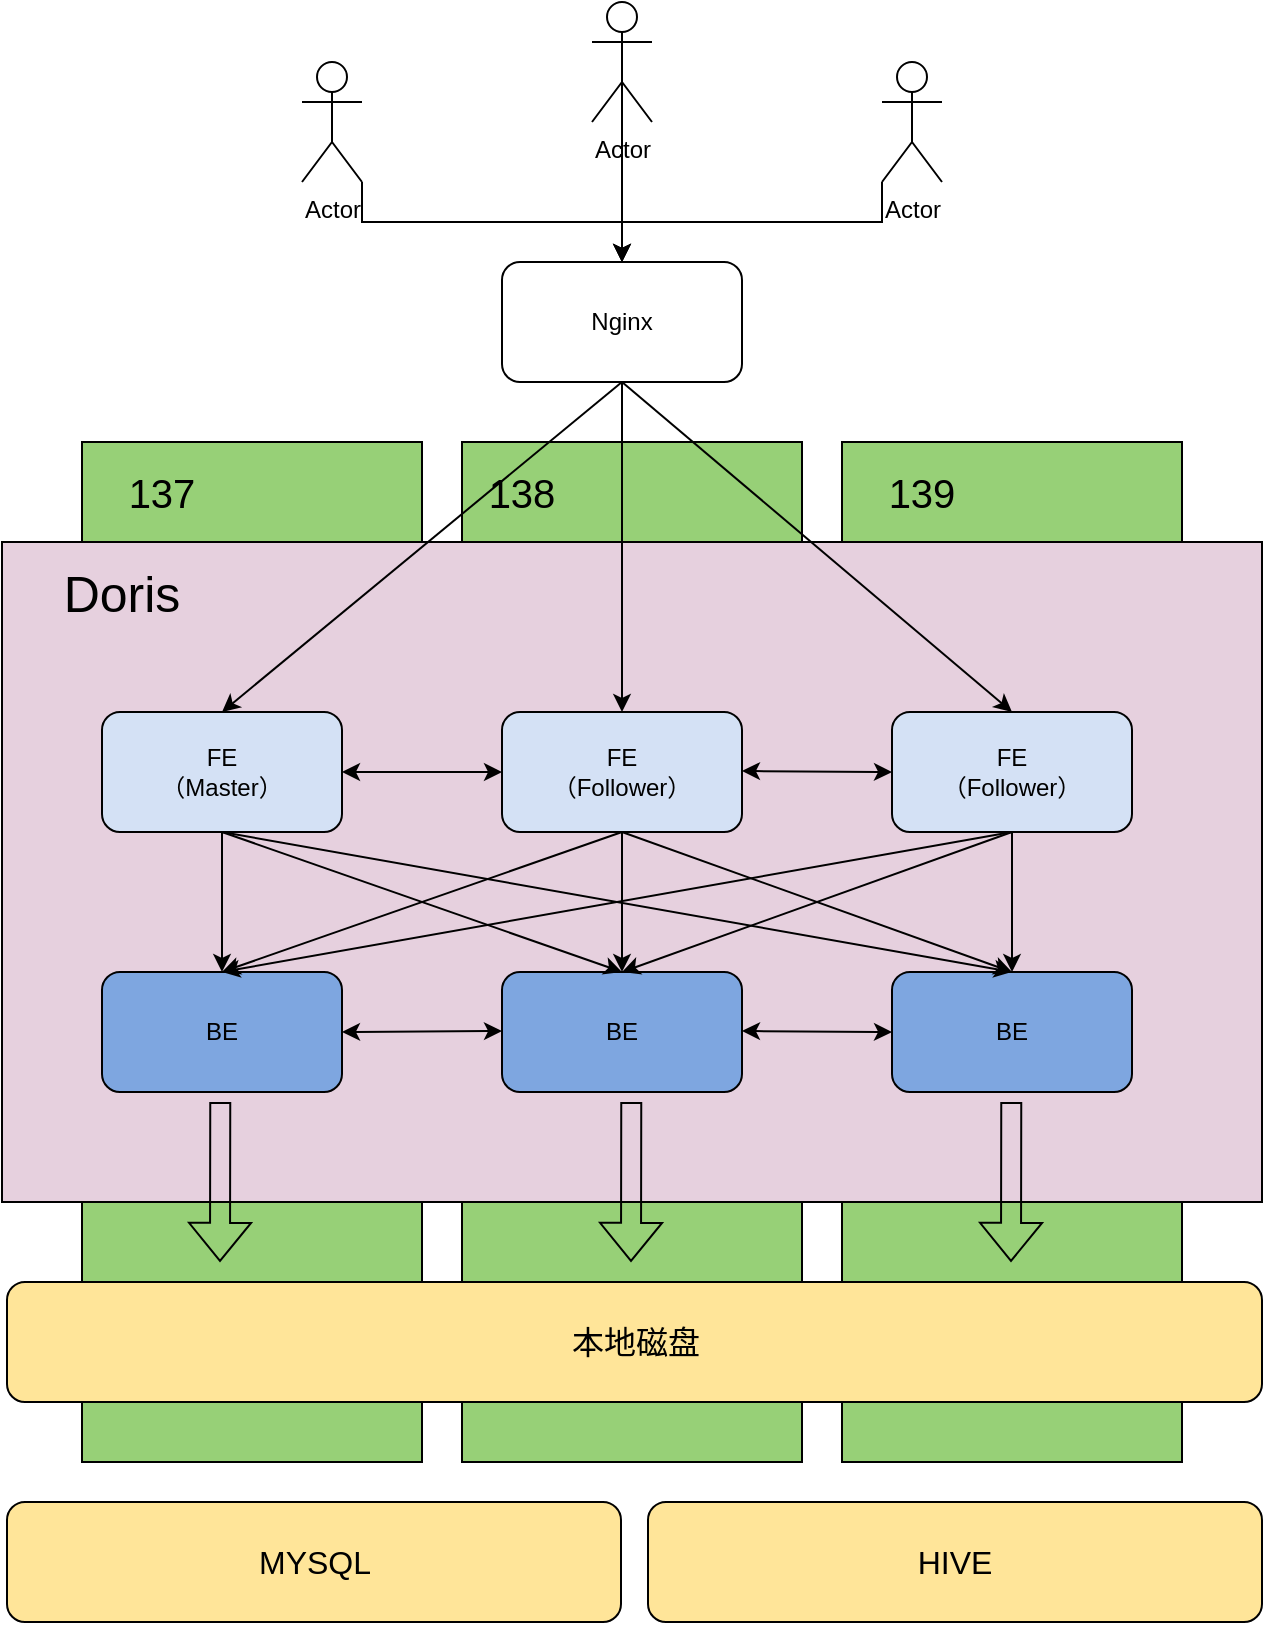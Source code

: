 <mxfile version="24.0.7" type="github">
  <diagram name="第 1 页" id="SJl4heF6QDPqfDFAQpFO">
    <mxGraphModel dx="1386" dy="751" grid="1" gridSize="10" guides="1" tooltips="1" connect="1" arrows="1" fold="1" page="1" pageScale="1" pageWidth="827" pageHeight="1169" math="0" shadow="0">
      <root>
        <mxCell id="0" />
        <mxCell id="1" parent="0" />
        <mxCell id="u3cb8cZpQzkLi7kSh3im-46" value="" style="rounded=0;whiteSpace=wrap;html=1;fillColor=#97D077;" vertex="1" parent="1">
          <mxGeometry x="500" y="260" width="170" height="510" as="geometry" />
        </mxCell>
        <mxCell id="u3cb8cZpQzkLi7kSh3im-44" value="" style="rounded=0;whiteSpace=wrap;html=1;fillColor=#97D077;" vertex="1" parent="1">
          <mxGeometry x="310" y="260" width="170" height="510" as="geometry" />
        </mxCell>
        <mxCell id="u3cb8cZpQzkLi7kSh3im-42" value="" style="rounded=0;whiteSpace=wrap;html=1;fillColor=#97D077;" vertex="1" parent="1">
          <mxGeometry x="120" y="260" width="170" height="510" as="geometry" />
        </mxCell>
        <mxCell id="u3cb8cZpQzkLi7kSh3im-1" value="Nginx" style="rounded=1;whiteSpace=wrap;html=1;" vertex="1" parent="1">
          <mxGeometry x="330" y="170" width="120" height="60" as="geometry" />
        </mxCell>
        <mxCell id="u3cb8cZpQzkLi7kSh3im-13" style="edgeStyle=orthogonalEdgeStyle;rounded=0;orthogonalLoop=1;jettySize=auto;html=1;exitX=0.5;exitY=0.5;exitDx=0;exitDy=0;exitPerimeter=0;" edge="1" parent="1" source="u3cb8cZpQzkLi7kSh3im-2">
          <mxGeometry relative="1" as="geometry">
            <mxPoint x="390" y="170" as="targetPoint" />
          </mxGeometry>
        </mxCell>
        <mxCell id="u3cb8cZpQzkLi7kSh3im-2" value="Actor" style="shape=umlActor;verticalLabelPosition=bottom;verticalAlign=top;html=1;outlineConnect=0;" vertex="1" parent="1">
          <mxGeometry x="375" y="40" width="30" height="60" as="geometry" />
        </mxCell>
        <mxCell id="u3cb8cZpQzkLi7kSh3im-11" style="edgeStyle=orthogonalEdgeStyle;rounded=0;orthogonalLoop=1;jettySize=auto;html=1;exitX=1;exitY=1;exitDx=0;exitDy=0;exitPerimeter=0;" edge="1" parent="1" source="u3cb8cZpQzkLi7kSh3im-3" target="u3cb8cZpQzkLi7kSh3im-1">
          <mxGeometry relative="1" as="geometry" />
        </mxCell>
        <mxCell id="u3cb8cZpQzkLi7kSh3im-3" value="Actor" style="shape=umlActor;verticalLabelPosition=bottom;verticalAlign=top;html=1;outlineConnect=0;" vertex="1" parent="1">
          <mxGeometry x="230" y="70" width="30" height="60" as="geometry" />
        </mxCell>
        <mxCell id="u3cb8cZpQzkLi7kSh3im-14" style="edgeStyle=orthogonalEdgeStyle;rounded=0;orthogonalLoop=1;jettySize=auto;html=1;exitX=0;exitY=1;exitDx=0;exitDy=0;exitPerimeter=0;entryX=0.5;entryY=0;entryDx=0;entryDy=0;" edge="1" parent="1" source="u3cb8cZpQzkLi7kSh3im-4" target="u3cb8cZpQzkLi7kSh3im-1">
          <mxGeometry relative="1" as="geometry" />
        </mxCell>
        <mxCell id="u3cb8cZpQzkLi7kSh3im-4" value="Actor" style="shape=umlActor;verticalLabelPosition=bottom;verticalAlign=top;html=1;outlineConnect=0;" vertex="1" parent="1">
          <mxGeometry x="520" y="70" width="30" height="60" as="geometry" />
        </mxCell>
        <mxCell id="u3cb8cZpQzkLi7kSh3im-15" value="" style="rounded=0;whiteSpace=wrap;html=1;fillColor=#E6D0DE;" vertex="1" parent="1">
          <mxGeometry x="80" y="310" width="630" height="330" as="geometry" />
        </mxCell>
        <mxCell id="u3cb8cZpQzkLi7kSh3im-16" value="FE&lt;div&gt;（Master）&lt;/div&gt;" style="rounded=1;whiteSpace=wrap;html=1;fillColor=#D4E1F5;" vertex="1" parent="1">
          <mxGeometry x="130" y="395" width="120" height="60" as="geometry" />
        </mxCell>
        <mxCell id="u3cb8cZpQzkLi7kSh3im-17" value="FE&lt;div&gt;（Follower）&lt;/div&gt;" style="rounded=1;whiteSpace=wrap;html=1;fillColor=#D4E1F5;" vertex="1" parent="1">
          <mxGeometry x="330" y="395" width="120" height="60" as="geometry" />
        </mxCell>
        <mxCell id="u3cb8cZpQzkLi7kSh3im-18" value="FE&lt;div&gt;（Follower）&lt;/div&gt;" style="rounded=1;whiteSpace=wrap;html=1;fillColor=#D4E1F5;" vertex="1" parent="1">
          <mxGeometry x="525" y="395" width="120" height="60" as="geometry" />
        </mxCell>
        <mxCell id="u3cb8cZpQzkLi7kSh3im-19" value="Doris" style="text;html=1;align=center;verticalAlign=middle;whiteSpace=wrap;rounded=0;fontSize=25;" vertex="1" parent="1">
          <mxGeometry x="110" y="320" width="60" height="30" as="geometry" />
        </mxCell>
        <mxCell id="u3cb8cZpQzkLi7kSh3im-20" value="" style="endArrow=classic;startArrow=classic;html=1;rounded=0;entryX=0;entryY=0.5;entryDx=0;entryDy=0;exitX=1;exitY=0.5;exitDx=0;exitDy=0;" edge="1" parent="1" source="u3cb8cZpQzkLi7kSh3im-16" target="u3cb8cZpQzkLi7kSh3im-17">
          <mxGeometry width="50" height="50" relative="1" as="geometry">
            <mxPoint x="250" y="445" as="sourcePoint" />
            <mxPoint x="300" y="395" as="targetPoint" />
          </mxGeometry>
        </mxCell>
        <mxCell id="u3cb8cZpQzkLi7kSh3im-21" value="" style="endArrow=classic;startArrow=classic;html=1;rounded=0;exitX=1;exitY=0.5;exitDx=0;exitDy=0;entryX=0;entryY=0.5;entryDx=0;entryDy=0;" edge="1" parent="1" target="u3cb8cZpQzkLi7kSh3im-18">
          <mxGeometry width="50" height="50" relative="1" as="geometry">
            <mxPoint x="450" y="424.5" as="sourcePoint" />
            <mxPoint x="520" y="425" as="targetPoint" />
          </mxGeometry>
        </mxCell>
        <mxCell id="u3cb8cZpQzkLi7kSh3im-22" value="BE" style="rounded=1;whiteSpace=wrap;html=1;fillColor=#7EA6E0;" vertex="1" parent="1">
          <mxGeometry x="130" y="525" width="120" height="60" as="geometry" />
        </mxCell>
        <mxCell id="u3cb8cZpQzkLi7kSh3im-23" value="BE" style="rounded=1;whiteSpace=wrap;html=1;fillColor=#7EA6E0;" vertex="1" parent="1">
          <mxGeometry x="330" y="525" width="120" height="60" as="geometry" />
        </mxCell>
        <mxCell id="u3cb8cZpQzkLi7kSh3im-24" value="BE" style="rounded=1;whiteSpace=wrap;html=1;fillColor=#7EA6E0;" vertex="1" parent="1">
          <mxGeometry x="525" y="525" width="120" height="60" as="geometry" />
        </mxCell>
        <mxCell id="u3cb8cZpQzkLi7kSh3im-25" value="" style="endArrow=classic;startArrow=classic;html=1;rounded=0;entryX=0;entryY=0.5;entryDx=0;entryDy=0;" edge="1" parent="1">
          <mxGeometry width="50" height="50" relative="1" as="geometry">
            <mxPoint x="250" y="555" as="sourcePoint" />
            <mxPoint x="330" y="554.5" as="targetPoint" />
          </mxGeometry>
        </mxCell>
        <mxCell id="u3cb8cZpQzkLi7kSh3im-26" value="" style="endArrow=classic;startArrow=classic;html=1;rounded=0;entryX=0;entryY=0.5;entryDx=0;entryDy=0;exitX=1;exitY=0.5;exitDx=0;exitDy=0;" edge="1" parent="1" target="u3cb8cZpQzkLi7kSh3im-24">
          <mxGeometry width="50" height="50" relative="1" as="geometry">
            <mxPoint x="450" y="554.5" as="sourcePoint" />
            <mxPoint x="550" y="554.5" as="targetPoint" />
          </mxGeometry>
        </mxCell>
        <mxCell id="u3cb8cZpQzkLi7kSh3im-29" value="" style="endArrow=classic;html=1;rounded=0;exitX=0.5;exitY=1;exitDx=0;exitDy=0;" edge="1" parent="1" source="u3cb8cZpQzkLi7kSh3im-16" target="u3cb8cZpQzkLi7kSh3im-22">
          <mxGeometry width="50" height="50" relative="1" as="geometry">
            <mxPoint x="170" y="455" as="sourcePoint" />
            <mxPoint x="220" y="405" as="targetPoint" />
          </mxGeometry>
        </mxCell>
        <mxCell id="u3cb8cZpQzkLi7kSh3im-30" value="" style="endArrow=classic;html=1;rounded=0;entryX=0.5;entryY=0;entryDx=0;entryDy=0;exitX=0.5;exitY=1;exitDx=0;exitDy=0;" edge="1" parent="1" source="u3cb8cZpQzkLi7kSh3im-16" target="u3cb8cZpQzkLi7kSh3im-23">
          <mxGeometry width="50" height="50" relative="1" as="geometry">
            <mxPoint x="170" y="455" as="sourcePoint" />
            <mxPoint x="220" y="405" as="targetPoint" />
          </mxGeometry>
        </mxCell>
        <mxCell id="u3cb8cZpQzkLi7kSh3im-31" value="" style="endArrow=classic;html=1;rounded=0;entryX=0.5;entryY=0;entryDx=0;entryDy=0;" edge="1" parent="1" target="u3cb8cZpQzkLi7kSh3im-24">
          <mxGeometry width="50" height="50" relative="1" as="geometry">
            <mxPoint x="190" y="455" as="sourcePoint" />
            <mxPoint x="220" y="405" as="targetPoint" />
          </mxGeometry>
        </mxCell>
        <mxCell id="u3cb8cZpQzkLi7kSh3im-32" value="" style="endArrow=classic;html=1;rounded=0;entryX=0.5;entryY=0;entryDx=0;entryDy=0;" edge="1" parent="1" target="u3cb8cZpQzkLi7kSh3im-22">
          <mxGeometry width="50" height="50" relative="1" as="geometry">
            <mxPoint x="390" y="455" as="sourcePoint" />
            <mxPoint x="440" y="405" as="targetPoint" />
          </mxGeometry>
        </mxCell>
        <mxCell id="u3cb8cZpQzkLi7kSh3im-33" value="" style="endArrow=classic;html=1;rounded=0;entryX=0.5;entryY=0;entryDx=0;entryDy=0;" edge="1" parent="1" target="u3cb8cZpQzkLi7kSh3im-23">
          <mxGeometry width="50" height="50" relative="1" as="geometry">
            <mxPoint x="390" y="455" as="sourcePoint" />
            <mxPoint x="440" y="405" as="targetPoint" />
          </mxGeometry>
        </mxCell>
        <mxCell id="u3cb8cZpQzkLi7kSh3im-34" value="" style="endArrow=classic;html=1;rounded=0;entryX=0.5;entryY=0;entryDx=0;entryDy=0;" edge="1" parent="1" target="u3cb8cZpQzkLi7kSh3im-24">
          <mxGeometry width="50" height="50" relative="1" as="geometry">
            <mxPoint x="390" y="455" as="sourcePoint" />
            <mxPoint x="440" y="405" as="targetPoint" />
          </mxGeometry>
        </mxCell>
        <mxCell id="u3cb8cZpQzkLi7kSh3im-35" value="" style="endArrow=classic;html=1;rounded=0;entryX=0.5;entryY=0;entryDx=0;entryDy=0;exitX=0.5;exitY=1;exitDx=0;exitDy=0;" edge="1" parent="1" source="u3cb8cZpQzkLi7kSh3im-18" target="u3cb8cZpQzkLi7kSh3im-22">
          <mxGeometry width="50" height="50" relative="1" as="geometry">
            <mxPoint x="610" y="455" as="sourcePoint" />
            <mxPoint x="660" y="405" as="targetPoint" />
          </mxGeometry>
        </mxCell>
        <mxCell id="u3cb8cZpQzkLi7kSh3im-36" value="" style="endArrow=classic;html=1;rounded=0;exitX=0.5;exitY=1;exitDx=0;exitDy=0;" edge="1" parent="1" source="u3cb8cZpQzkLi7kSh3im-18">
          <mxGeometry width="50" height="50" relative="1" as="geometry">
            <mxPoint x="610" y="455" as="sourcePoint" />
            <mxPoint x="390" y="525" as="targetPoint" />
          </mxGeometry>
        </mxCell>
        <mxCell id="u3cb8cZpQzkLi7kSh3im-37" value="" style="endArrow=classic;html=1;rounded=0;entryX=0.5;entryY=0;entryDx=0;entryDy=0;exitX=0.5;exitY=1;exitDx=0;exitDy=0;" edge="1" parent="1" source="u3cb8cZpQzkLi7kSh3im-18" target="u3cb8cZpQzkLi7kSh3im-24">
          <mxGeometry width="50" height="50" relative="1" as="geometry">
            <mxPoint x="610" y="455" as="sourcePoint" />
            <mxPoint x="660" y="405" as="targetPoint" />
          </mxGeometry>
        </mxCell>
        <mxCell id="u3cb8cZpQzkLi7kSh3im-38" value="" style="endArrow=classic;html=1;rounded=0;entryX=0.5;entryY=0;entryDx=0;entryDy=0;exitX=0.5;exitY=1;exitDx=0;exitDy=0;" edge="1" parent="1" source="u3cb8cZpQzkLi7kSh3im-1" target="u3cb8cZpQzkLi7kSh3im-16">
          <mxGeometry width="50" height="50" relative="1" as="geometry">
            <mxPoint x="390" y="260" as="sourcePoint" />
            <mxPoint x="440" y="210" as="targetPoint" />
          </mxGeometry>
        </mxCell>
        <mxCell id="u3cb8cZpQzkLi7kSh3im-39" value="" style="endArrow=classic;html=1;rounded=0;exitX=0.5;exitY=1;exitDx=0;exitDy=0;" edge="1" parent="1" source="u3cb8cZpQzkLi7kSh3im-1" target="u3cb8cZpQzkLi7kSh3im-17">
          <mxGeometry width="50" height="50" relative="1" as="geometry">
            <mxPoint x="390" y="260" as="sourcePoint" />
            <mxPoint x="440" y="210" as="targetPoint" />
          </mxGeometry>
        </mxCell>
        <mxCell id="u3cb8cZpQzkLi7kSh3im-40" value="" style="endArrow=classic;html=1;rounded=0;entryX=0.5;entryY=0;entryDx=0;entryDy=0;exitX=0.5;exitY=1;exitDx=0;exitDy=0;" edge="1" parent="1" source="u3cb8cZpQzkLi7kSh3im-1" target="u3cb8cZpQzkLi7kSh3im-18">
          <mxGeometry width="50" height="50" relative="1" as="geometry">
            <mxPoint x="390" y="260" as="sourcePoint" />
            <mxPoint x="440" y="210" as="targetPoint" />
          </mxGeometry>
        </mxCell>
        <mxCell id="u3cb8cZpQzkLi7kSh3im-43" value="137" style="text;html=1;align=center;verticalAlign=middle;whiteSpace=wrap;rounded=0;fontSize=20;" vertex="1" parent="1">
          <mxGeometry x="130" y="270" width="60" height="30" as="geometry" />
        </mxCell>
        <mxCell id="u3cb8cZpQzkLi7kSh3im-45" value="138" style="text;html=1;align=center;verticalAlign=middle;whiteSpace=wrap;rounded=0;fontSize=20;" vertex="1" parent="1">
          <mxGeometry x="310" y="270" width="60" height="30" as="geometry" />
        </mxCell>
        <mxCell id="u3cb8cZpQzkLi7kSh3im-47" value="139" style="text;html=1;align=center;verticalAlign=middle;whiteSpace=wrap;rounded=0;fontSize=20;" vertex="1" parent="1">
          <mxGeometry x="510" y="270" width="60" height="30" as="geometry" />
        </mxCell>
        <mxCell id="u3cb8cZpQzkLi7kSh3im-49" value="本地磁盘" style="rounded=1;whiteSpace=wrap;html=1;fontSize=16;fillColor=#FFE599;" vertex="1" parent="1">
          <mxGeometry x="82.5" y="680" width="627.5" height="60" as="geometry" />
        </mxCell>
        <mxCell id="u3cb8cZpQzkLi7kSh3im-62" value="" style="shape=flexArrow;endArrow=classic;html=1;rounded=0;exitX=0.801;exitY=0.879;exitDx=0;exitDy=0;exitPerimeter=0;" edge="1" parent="1">
          <mxGeometry width="50" height="50" relative="1" as="geometry">
            <mxPoint x="584.63" y="590.0" as="sourcePoint" />
            <mxPoint x="584.5" y="669.93" as="targetPoint" />
          </mxGeometry>
        </mxCell>
        <mxCell id="u3cb8cZpQzkLi7kSh3im-69" value="" style="shape=flexArrow;endArrow=classic;html=1;rounded=0;exitX=0.801;exitY=0.879;exitDx=0;exitDy=0;exitPerimeter=0;" edge="1" parent="1">
          <mxGeometry width="50" height="50" relative="1" as="geometry">
            <mxPoint x="394.63" y="590.0" as="sourcePoint" />
            <mxPoint x="394.5" y="669.93" as="targetPoint" />
          </mxGeometry>
        </mxCell>
        <mxCell id="u3cb8cZpQzkLi7kSh3im-70" value="" style="shape=flexArrow;endArrow=classic;html=1;rounded=0;exitX=0.801;exitY=0.879;exitDx=0;exitDy=0;exitPerimeter=0;" edge="1" parent="1">
          <mxGeometry width="50" height="50" relative="1" as="geometry">
            <mxPoint x="189.13" y="590.0" as="sourcePoint" />
            <mxPoint x="189" y="669.93" as="targetPoint" />
          </mxGeometry>
        </mxCell>
        <mxCell id="u3cb8cZpQzkLi7kSh3im-72" value="MYSQL" style="rounded=1;whiteSpace=wrap;html=1;fontSize=16;fillColor=#FFE599;" vertex="1" parent="1">
          <mxGeometry x="82.5" y="790" width="307" height="60" as="geometry" />
        </mxCell>
        <mxCell id="u3cb8cZpQzkLi7kSh3im-73" value="HIVE" style="rounded=1;whiteSpace=wrap;html=1;fontSize=16;fillColor=#FFE599;" vertex="1" parent="1">
          <mxGeometry x="403" y="790" width="307" height="60" as="geometry" />
        </mxCell>
      </root>
    </mxGraphModel>
  </diagram>
</mxfile>
